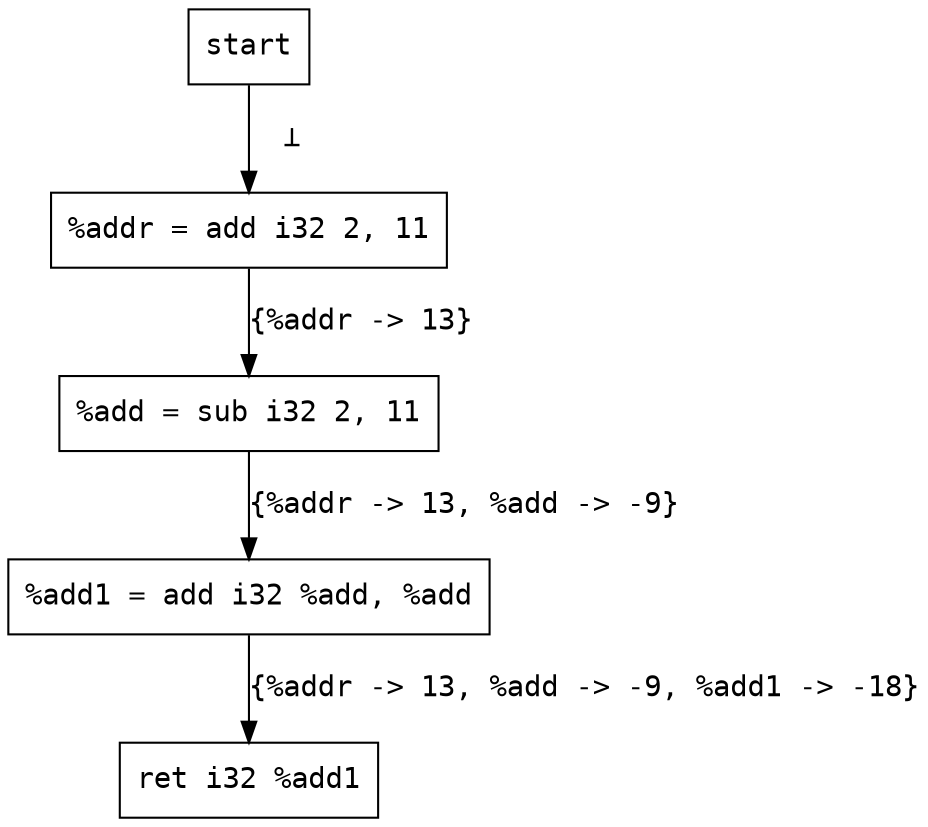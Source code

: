 digraph simpleAddCP{
	node [shape=record,fontname="Courier"];
	edge [fontname="Courier"];

	start;
	add0[label="%addr = add i32 2, 11"];
	add1[label="%add = sub i32 2, 11"];
	add2[label="%add1 = add i32 %add, %add"];
	ret[label="ret i32 %add1"];

	start -> add0[label="  &#8869;"];
	add0 -> add1[label= "{%addr -> 13}"];
	add1 -> add2[label= "{%addr -> 13, %add -> -9}"];
	add2 -> ret[label= "{%addr -> 13, %add -> -9, %add1 -> -18}"];		
}